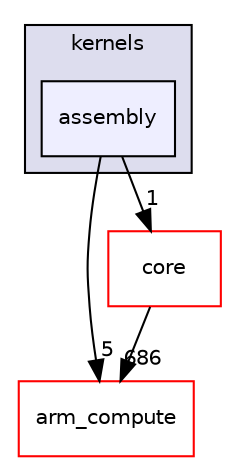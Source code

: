 digraph "src/cpu/kernels/assembly" {
  compound=true
  node [ fontsize="10", fontname="Helvetica"];
  edge [ labelfontsize="10", labelfontname="Helvetica"];
  subgraph clusterdir_1de7bcbbdec2bf3559cb3c688662d4f5 {
    graph [ bgcolor="#ddddee", pencolor="black", label="kernels" fontname="Helvetica", fontsize="10", URL="dir_1de7bcbbdec2bf3559cb3c688662d4f5.xhtml"]
  dir_7e0a188e879f4bc507eb0cc5f45552f2 [shape=box, label="assembly", style="filled", fillcolor="#eeeeff", pencolor="black", URL="dir_7e0a188e879f4bc507eb0cc5f45552f2.xhtml"];
  }
  dir_214608ef36d61442cb2b0c1c4e9a7def [shape=box label="arm_compute" fillcolor="white" style="filled" color="red" URL="dir_214608ef36d61442cb2b0c1c4e9a7def.xhtml"];
  dir_aebb8dcc11953d78e620bbef0b9e2183 [shape=box label="core" fillcolor="white" style="filled" color="red" URL="dir_aebb8dcc11953d78e620bbef0b9e2183.xhtml"];
  dir_7e0a188e879f4bc507eb0cc5f45552f2->dir_214608ef36d61442cb2b0c1c4e9a7def [headlabel="5", labeldistance=1.5 headhref="dir_000488_000000.xhtml"];
  dir_7e0a188e879f4bc507eb0cc5f45552f2->dir_aebb8dcc11953d78e620bbef0b9e2183 [headlabel="1", labeldistance=1.5 headhref="dir_000488_000017.xhtml"];
  dir_aebb8dcc11953d78e620bbef0b9e2183->dir_214608ef36d61442cb2b0c1c4e9a7def [headlabel="686", labeldistance=1.5 headhref="dir_000017_000000.xhtml"];
}
